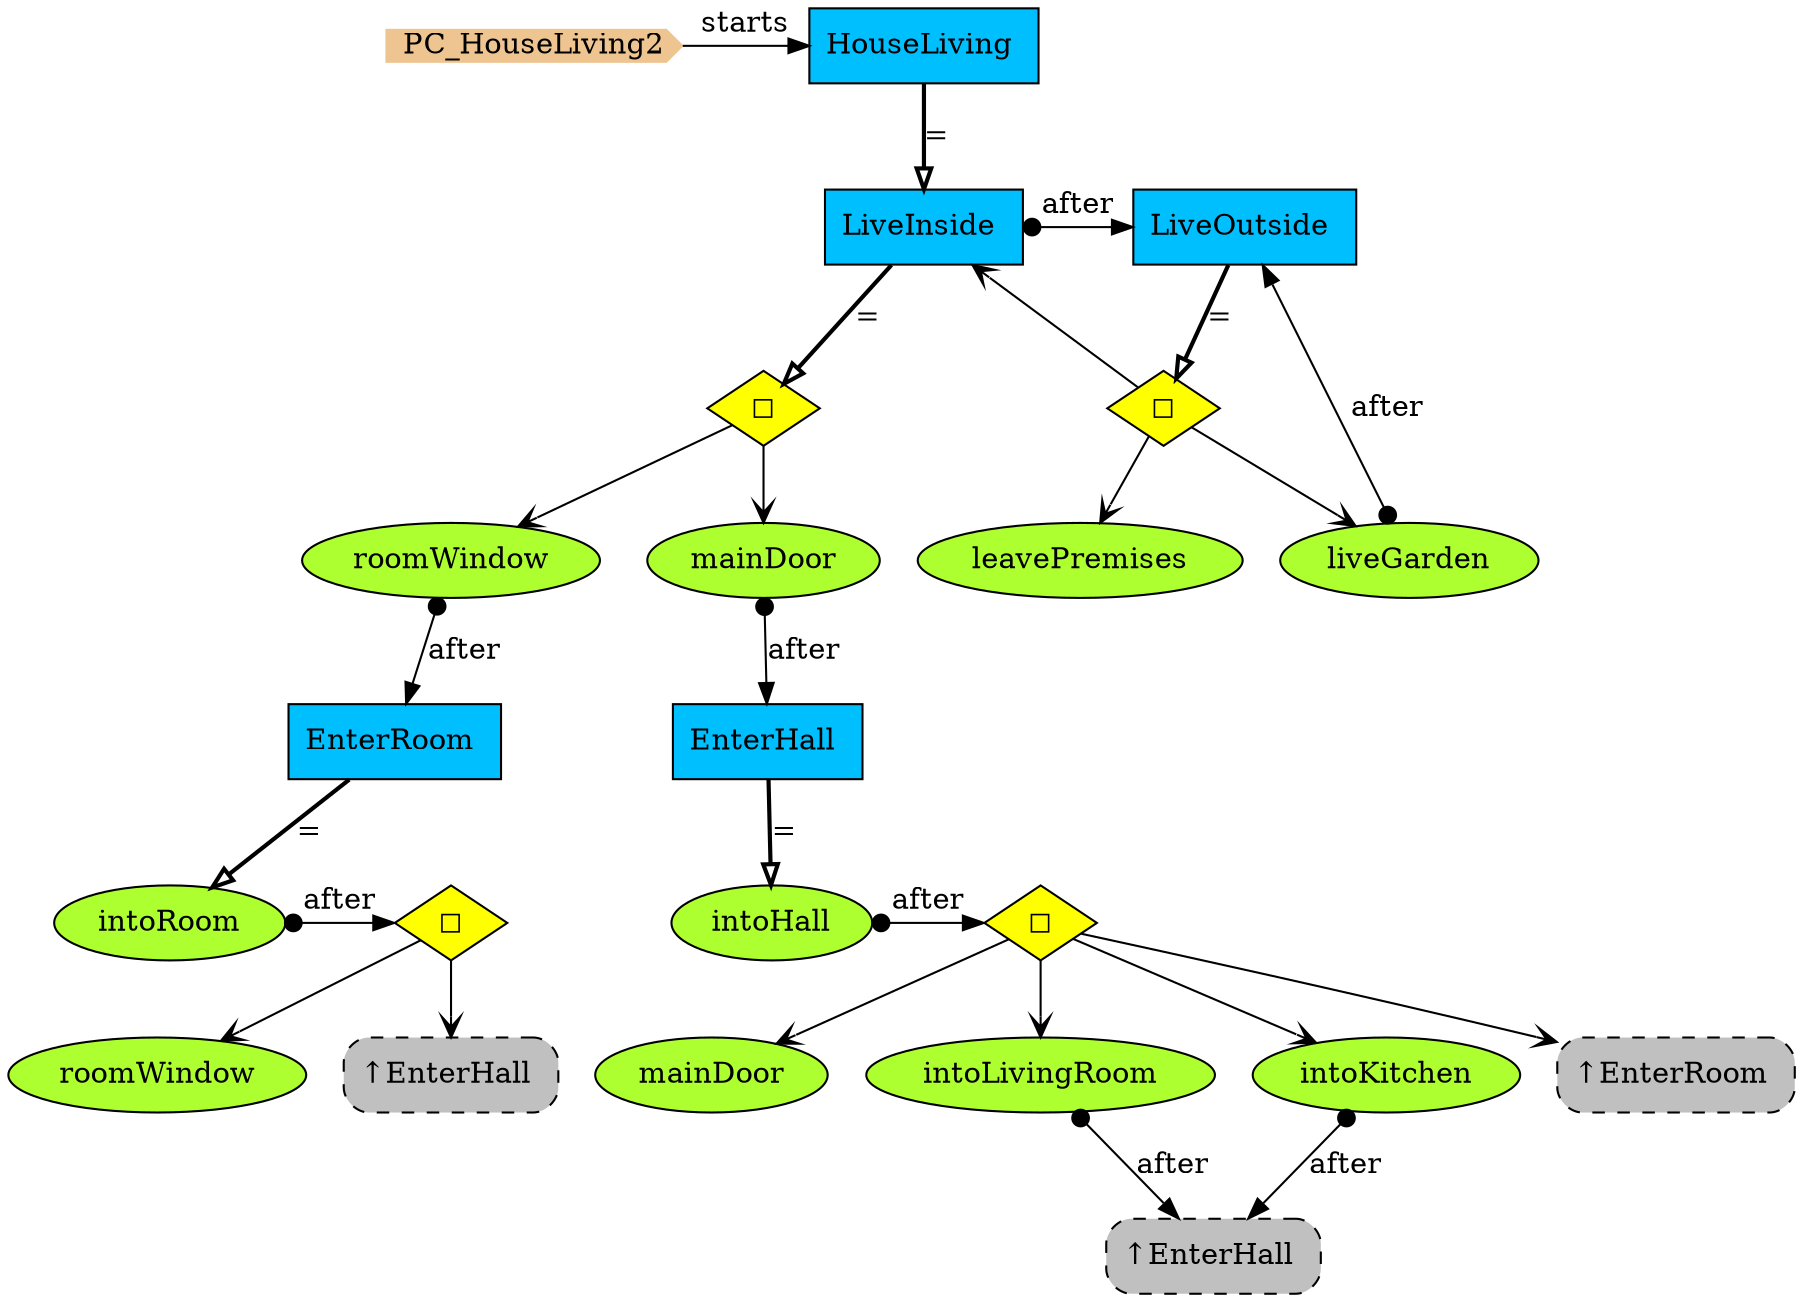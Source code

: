 digraph {

StartN_ [shape = cds,color=burlywood2,style=filled,height=.2,width=.2, label =PC_HouseLiving2];
HouseLiving [shape=box,fillcolor=deepskyblue,style = filled,label="HouseLiving "];
OpLiveInside [shape=diamond,fillcolor=yellow,style=filled,label="◻︎"];
roomWindow [shape=ellipse,fillcolor=greenyellow,style=filled,label="roomWindow"];
EnterHall [shape=box,fillcolor=deepskyblue,style = filled,label="EnterHall "];
OpEnterHall [shape=diamond,fillcolor=yellow,style=filled,label="◻︎"];
intoRoom [shape=ellipse,fillcolor=greenyellow,style=filled,label="intoRoom"];
intoKitchen [shape=ellipse,fillcolor=greenyellow,style=filled,label="intoKitchen"];
RefEnterHall [shape=rectangle,fillcolor=gray,style="rounded,filled,dashed",label="↑EnterHall "];
RefEnterRoom [shape=rectangle,fillcolor=gray,style="rounded,filled,dashed",label="↑EnterRoom "];
LiveOutside [shape=box,fillcolor=deepskyblue,style = filled,label="LiveOutside "];
liveGarden [shape=ellipse,fillcolor=greenyellow,style=filled,label="liveGarden"];
leavePremises [shape=ellipse,fillcolor=greenyellow,style=filled,label="leavePremises"];
OpLiveOutside [shape=diamond,fillcolor=yellow,style=filled,label="◻︎"];
roomWindow2 [shape=ellipse,fillcolor=greenyellow,style=filled,label="roomWindow"];
RefEnterHall2 [shape=rectangle,fillcolor=gray,style="rounded,filled,dashed",label="↑EnterHall "];
mainDoor2 [shape=ellipse,fillcolor=greenyellow,style=filled,label="mainDoor"];
intoLivingRoom [shape=ellipse,fillcolor=greenyellow,style=filled,label="intoLivingRoom"];
OpInsideRoom [shape=diamond,fillcolor=yellow,style=filled,label="◻︎"];
EnterRoom [shape=box,fillcolor=deepskyblue,style = filled,label="EnterRoom "];
intoHall [shape=ellipse,fillcolor=greenyellow,style=filled,label="intoHall"];
mainDoor [shape=ellipse,fillcolor=greenyellow,style=filled,label="mainDoor"];
LiveInside [shape=box,fillcolor=deepskyblue,style = filled,label="LiveInside "];

{rank=same;LiveOutside,LiveInside}
{rank=same;OpEnterHall,intoHall}
{rank=same;OpInsideRoom,intoRoom}
{rank=same;HouseLiving,StartN_}

OpLiveOutside->leavePremises[arrowhead="open"];
OpLiveOutside->liveGarden[arrowhead="open"];
LiveInside->LiveOutside[arrowtail=dot,dir=both,label="after"];
OpInsideRoom->RefEnterHall2[arrowhead="open"];
OpEnterHall->RefEnterRoom[arrowhead="open"];
intoLivingRoom->RefEnterHall[arrowtail=dot,dir=both,label="after"];

OpEnterHall->mainDoor2[arrowhead="open"];
OpEnterHall->intoLivingRoom[arrowhead="open"];
roomWindow->EnterRoom[arrowtail=dot,dir=both,label="after"];
OpLiveInside->roomWindow[arrowhead="open"];
OpLiveInside->mainDoor[arrowhead="open"];
mainDoor->EnterHall[arrowtail=dot,dir=both,label="after"];
intoHall->OpEnterHall[arrowtail=dot,dir=both,label="after"];
OpEnterHall->intoKitchen[arrowhead="open"];


intoKitchen->RefEnterHall[arrowtail=dot,dir=both,label="after"];
intoRoom->OpInsideRoom[arrowtail=dot,dir=both,label="after"];
OpInsideRoom->roomWindow2[arrowhead="open"];
OpLiveOutside->LiveInside[arrowhead="open"];
liveGarden->LiveOutside[arrowtail=dot,dir=both,label="after"];
HouseLiving->LiveInside[arrowhead="onormal",penwidth=2,label="="];
EnterHall->intoHall[arrowhead="onormal",penwidth=2,label="="];
LiveOutside->OpLiveOutside[arrowhead="onormal",penwidth=2,label="="];
EnterRoom->intoRoom[arrowhead="onormal",penwidth=2,label="="];
LiveInside->OpLiveInside[arrowhead="onormal",penwidth=2,label="="];
StartN_->HouseLiving[label="starts"];
}